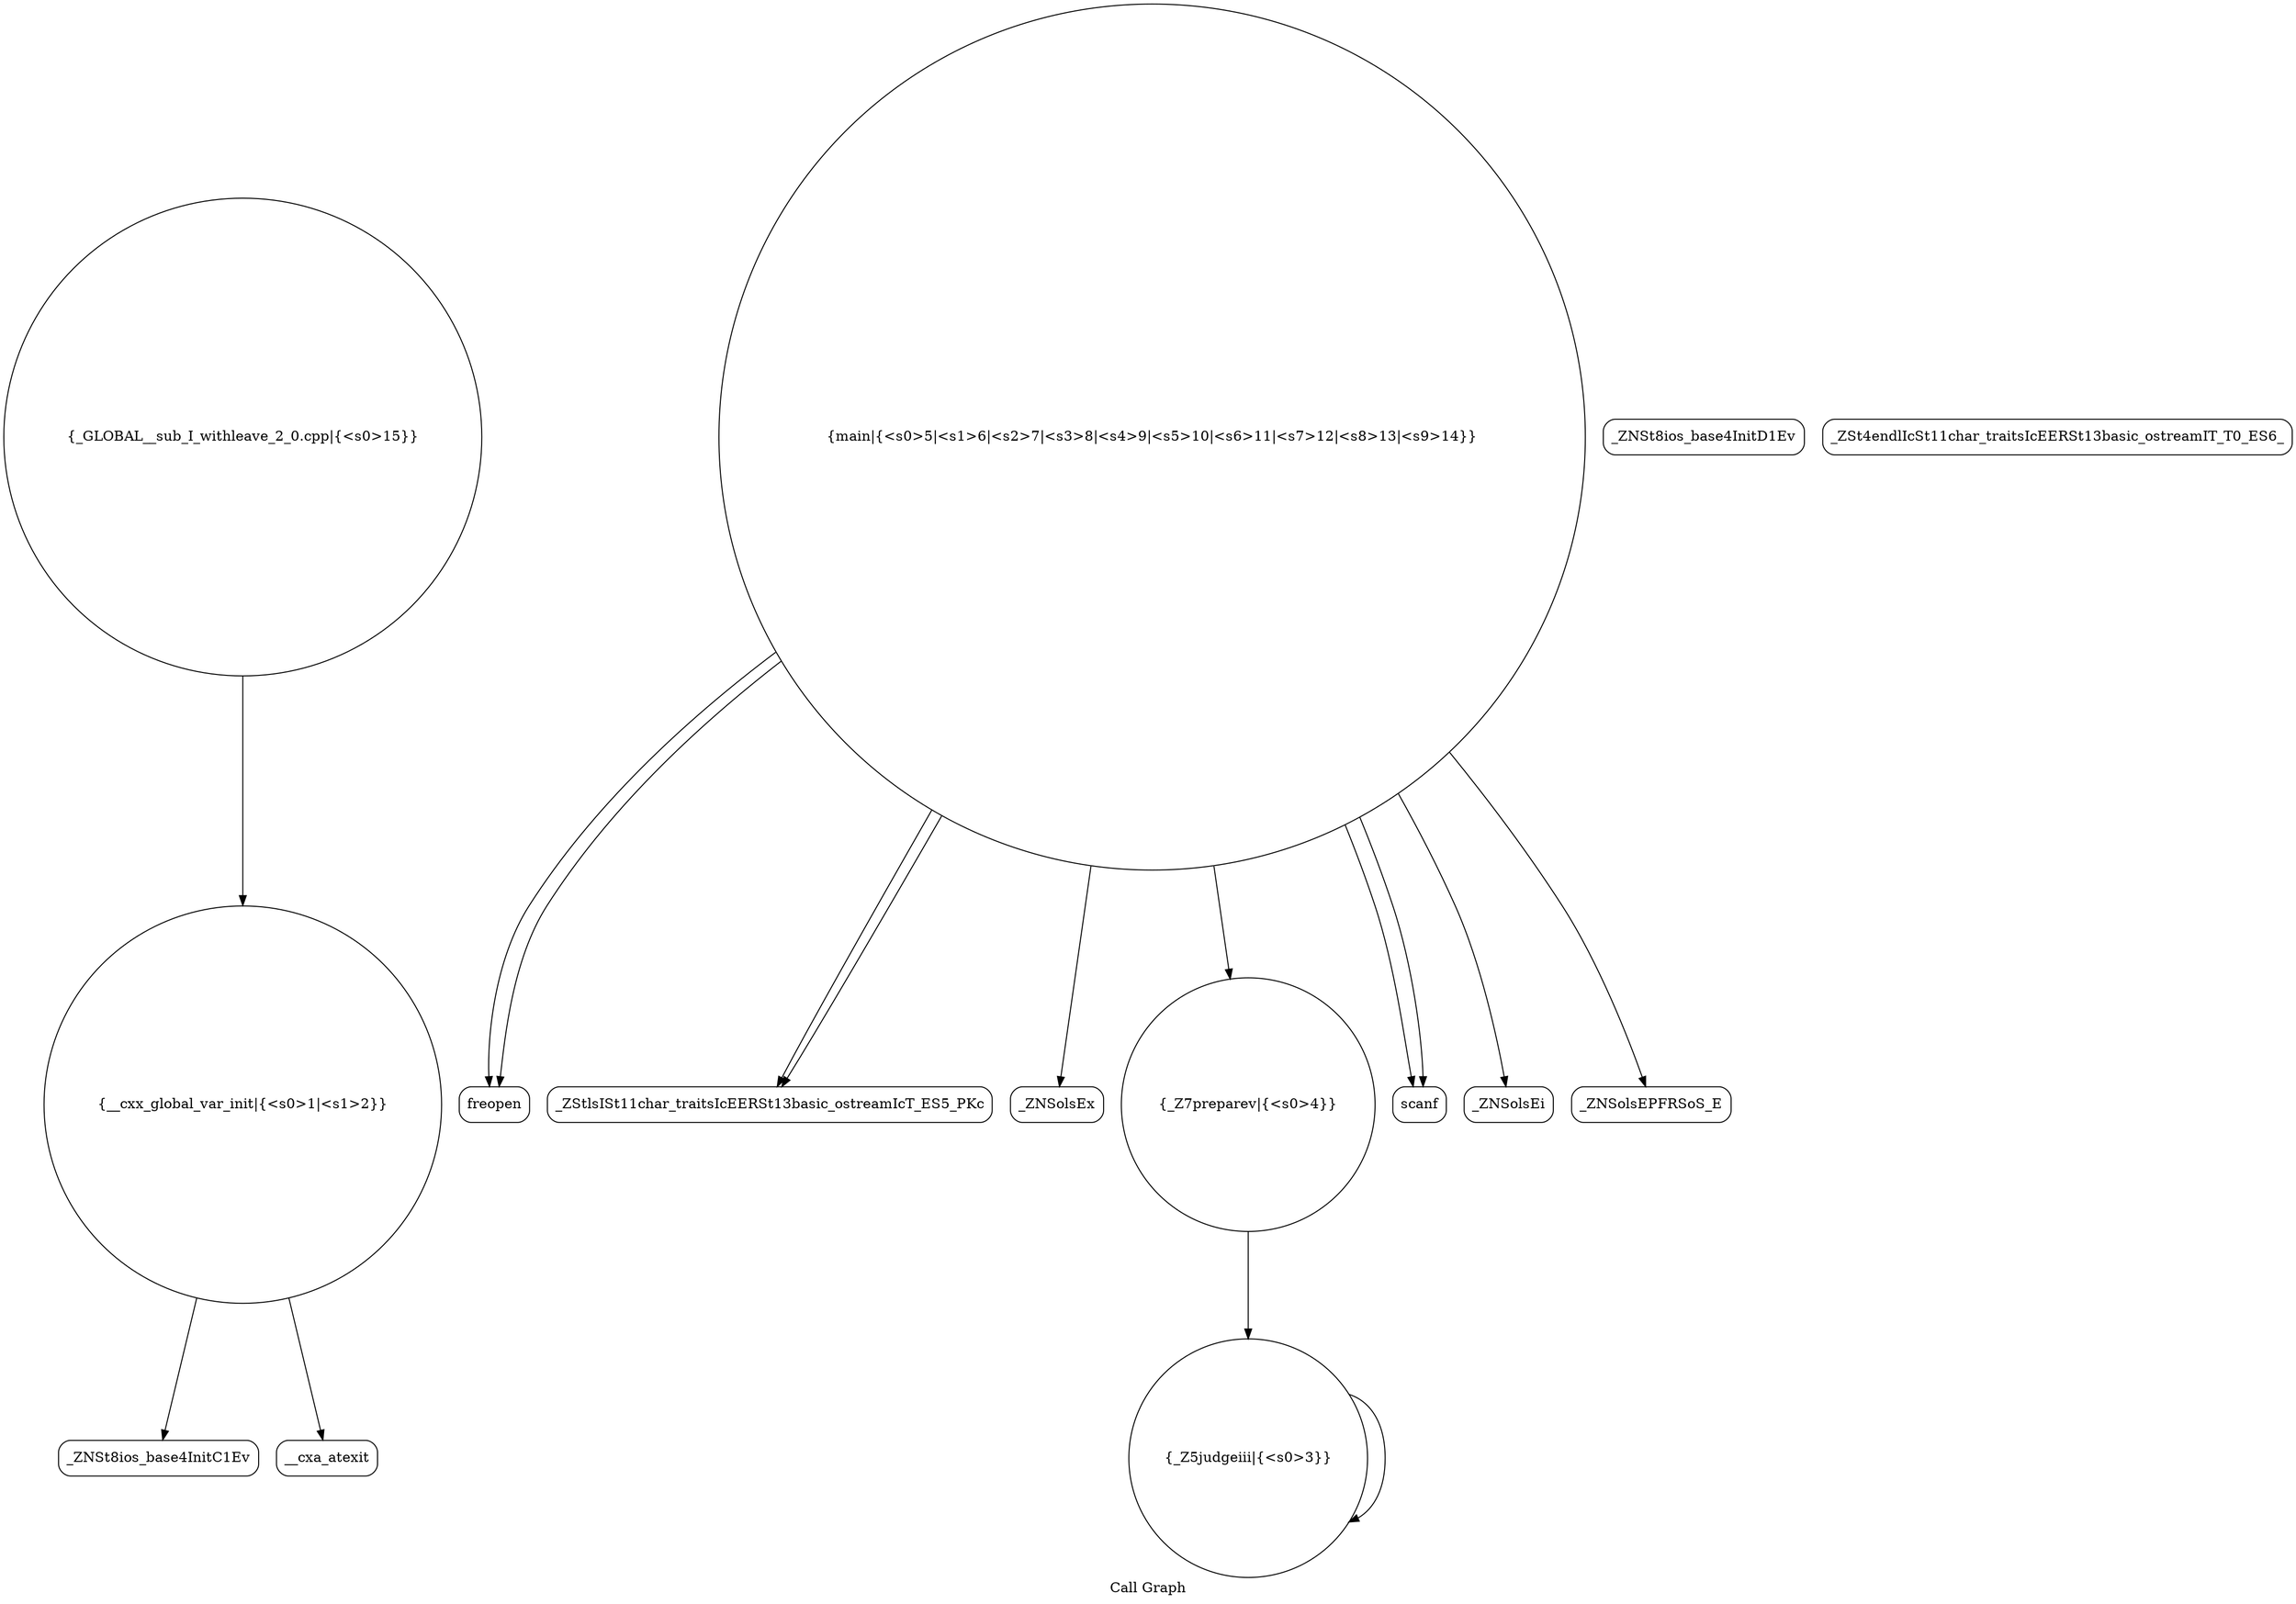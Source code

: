 digraph "Call Graph" {
	label="Call Graph";

	Node0x5602256e2110 [shape=record,shape=circle,label="{__cxx_global_var_init|{<s0>1|<s1>2}}"];
	Node0x5602256e2110:s0 -> Node0x5602256e25a0[color=black];
	Node0x5602256e2110:s1 -> Node0x5602256e26a0[color=black];
	Node0x5602256e28a0 [shape=record,shape=Mrecord,label="{freopen}"];
	Node0x5602256e2c20 [shape=record,shape=circle,label="{_GLOBAL__sub_I_withleave_2_0.cpp|{<s0>15}}"];
	Node0x5602256e2c20:s0 -> Node0x5602256e2110[color=black];
	Node0x5602256e2620 [shape=record,shape=Mrecord,label="{_ZNSt8ios_base4InitD1Ev}"];
	Node0x5602256e29a0 [shape=record,shape=Mrecord,label="{_ZStlsISt11char_traitsIcEERSt13basic_ostreamIcT_ES5_PKc}"];
	Node0x5602256e2720 [shape=record,shape=circle,label="{_Z5judgeiii|{<s0>3}}"];
	Node0x5602256e2720:s0 -> Node0x5602256e2720[color=black];
	Node0x5602256e2aa0 [shape=record,shape=Mrecord,label="{_ZNSolsEx}"];
	Node0x5602256e2820 [shape=record,shape=circle,label="{main|{<s0>5|<s1>6|<s2>7|<s3>8|<s4>9|<s5>10|<s6>11|<s7>12|<s8>13|<s9>14}}"];
	Node0x5602256e2820:s0 -> Node0x5602256e28a0[color=black];
	Node0x5602256e2820:s1 -> Node0x5602256e28a0[color=black];
	Node0x5602256e2820:s2 -> Node0x5602256e27a0[color=black];
	Node0x5602256e2820:s3 -> Node0x5602256e2920[color=black];
	Node0x5602256e2820:s4 -> Node0x5602256e2920[color=black];
	Node0x5602256e2820:s5 -> Node0x5602256e29a0[color=black];
	Node0x5602256e2820:s6 -> Node0x5602256e2a20[color=black];
	Node0x5602256e2820:s7 -> Node0x5602256e29a0[color=black];
	Node0x5602256e2820:s8 -> Node0x5602256e2aa0[color=black];
	Node0x5602256e2820:s9 -> Node0x5602256e2b20[color=black];
	Node0x5602256e2ba0 [shape=record,shape=Mrecord,label="{_ZSt4endlIcSt11char_traitsIcEERSt13basic_ostreamIT_T0_ES6_}"];
	Node0x5602256e25a0 [shape=record,shape=Mrecord,label="{_ZNSt8ios_base4InitC1Ev}"];
	Node0x5602256e2920 [shape=record,shape=Mrecord,label="{scanf}"];
	Node0x5602256e26a0 [shape=record,shape=Mrecord,label="{__cxa_atexit}"];
	Node0x5602256e2a20 [shape=record,shape=Mrecord,label="{_ZNSolsEi}"];
	Node0x5602256e27a0 [shape=record,shape=circle,label="{_Z7preparev|{<s0>4}}"];
	Node0x5602256e27a0:s0 -> Node0x5602256e2720[color=black];
	Node0x5602256e2b20 [shape=record,shape=Mrecord,label="{_ZNSolsEPFRSoS_E}"];
}
